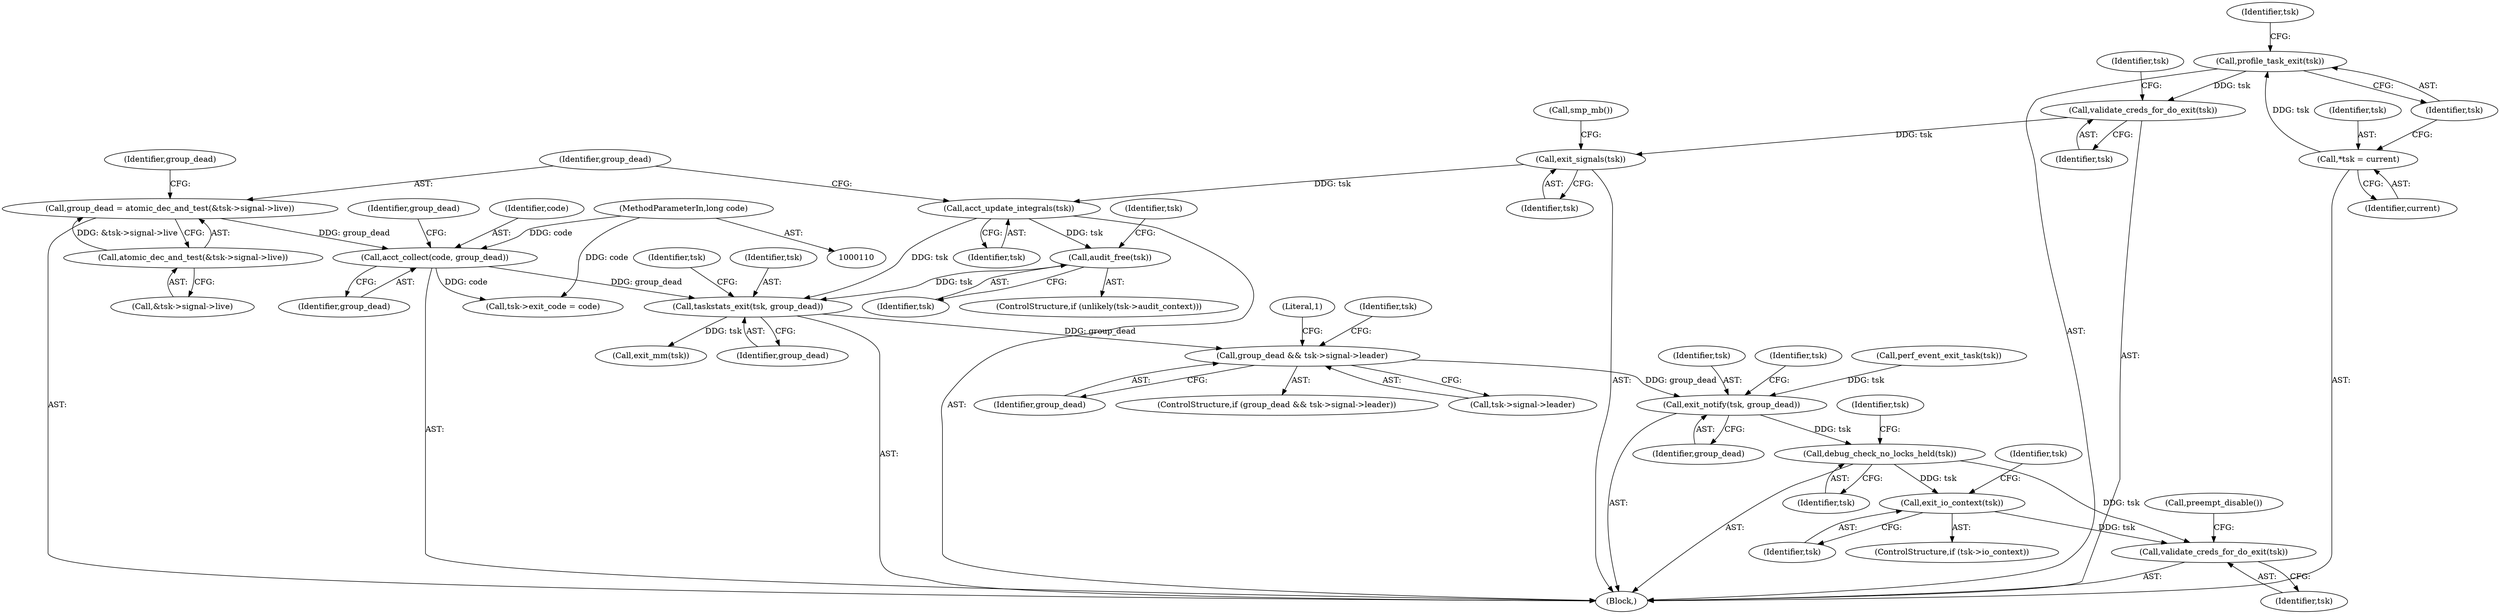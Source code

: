 digraph "0_linux_b69f2292063d2caf37ca9aec7d63ded203701bf3_0@API" {
"1000251" [label="(Call,group_dead && tsk->signal->leader)"];
"1000229" [label="(Call,taskstats_exit(tsk, group_dead))"];
"1000222" [label="(Call,audit_free(tsk))"];
"1000172" [label="(Call,acct_update_integrals(tsk))"];
"1000161" [label="(Call,exit_signals(tsk))"];
"1000142" [label="(Call,validate_creds_for_do_exit(tsk))"];
"1000118" [label="(Call,profile_task_exit(tsk))"];
"1000114" [label="(Call,*tsk = current)"];
"1000211" [label="(Call,acct_collect(code, group_dead))"];
"1000111" [label="(MethodParameterIn,long code)"];
"1000174" [label="(Call,group_dead = atomic_dec_and_test(&tsk->signal->live))"];
"1000176" [label="(Call,atomic_dec_and_test(&tsk->signal->live))"];
"1000271" [label="(Call,exit_notify(tsk, group_dead))"];
"1000292" [label="(Call,debug_check_no_locks_held(tsk))"];
"1000303" [label="(Call,exit_io_context(tsk))"];
"1000313" [label="(Call,validate_creds_for_do_exit(tsk))"];
"1000315" [label="(Call,preempt_disable())"];
"1000222" [label="(Call,audit_free(tsk))"];
"1000177" [label="(Call,&tsk->signal->live)"];
"1000293" [label="(Identifier,tsk)"];
"1000212" [label="(Identifier,code)"];
"1000272" [label="(Identifier,tsk)"];
"1000142" [label="(Call,validate_creds_for_do_exit(tsk))"];
"1000299" [label="(ControlStructure,if (tsk->io_context))"];
"1000251" [label="(Call,group_dead && tsk->signal->leader)"];
"1000259" [label="(Literal,1)"];
"1000211" [label="(Call,acct_collect(code, group_dead))"];
"1000175" [label="(Identifier,group_dead)"];
"1000161" [label="(Call,exit_signals(tsk))"];
"1000162" [label="(Identifier,tsk)"];
"1000124" [label="(Identifier,tsk)"];
"1000111" [label="(MethodParameterIn,long code)"];
"1000148" [label="(Identifier,tsk)"];
"1000112" [label="(Block,)"];
"1000233" [label="(Identifier,tsk)"];
"1000163" [label="(Call,smp_mb())"];
"1000304" [label="(Identifier,tsk)"];
"1000173" [label="(Identifier,tsk)"];
"1000276" [label="(Identifier,tsk)"];
"1000217" [label="(ControlStructure,if (unlikely(tsk->audit_context)))"];
"1000230" [label="(Identifier,tsk)"];
"1000172" [label="(Call,acct_update_integrals(tsk))"];
"1000229" [label="(Call,taskstats_exit(tsk, group_dead))"];
"1000271" [label="(Call,exit_notify(tsk, group_dead))"];
"1000213" [label="(Identifier,group_dead)"];
"1000232" [label="(Call,exit_mm(tsk))"];
"1000115" [label="(Identifier,tsk)"];
"1000253" [label="(Call,tsk->signal->leader)"];
"1000264" [label="(Identifier,tsk)"];
"1000114" [label="(Call,*tsk = current)"];
"1000184" [label="(Identifier,group_dead)"];
"1000303" [label="(Call,exit_io_context(tsk))"];
"1000313" [label="(Call,validate_creds_for_do_exit(tsk))"];
"1000118" [label="(Call,profile_task_exit(tsk))"];
"1000119" [label="(Identifier,tsk)"];
"1000273" [label="(Identifier,group_dead)"];
"1000143" [label="(Identifier,tsk)"];
"1000176" [label="(Call,atomic_dec_and_test(&tsk->signal->live))"];
"1000224" [label="(Call,tsk->exit_code = code)"];
"1000231" [label="(Identifier,group_dead)"];
"1000314" [label="(Identifier,tsk)"];
"1000174" [label="(Call,group_dead = atomic_dec_and_test(&tsk->signal->live))"];
"1000269" [label="(Call,perf_event_exit_task(tsk))"];
"1000292" [label="(Call,debug_check_no_locks_held(tsk))"];
"1000296" [label="(Identifier,tsk)"];
"1000223" [label="(Identifier,tsk)"];
"1000116" [label="(Identifier,current)"];
"1000215" [label="(Identifier,group_dead)"];
"1000252" [label="(Identifier,group_dead)"];
"1000250" [label="(ControlStructure,if (group_dead && tsk->signal->leader))"];
"1000307" [label="(Identifier,tsk)"];
"1000226" [label="(Identifier,tsk)"];
"1000251" -> "1000250"  [label="AST: "];
"1000251" -> "1000252"  [label="CFG: "];
"1000251" -> "1000253"  [label="CFG: "];
"1000252" -> "1000251"  [label="AST: "];
"1000253" -> "1000251"  [label="AST: "];
"1000259" -> "1000251"  [label="CFG: "];
"1000264" -> "1000251"  [label="CFG: "];
"1000229" -> "1000251"  [label="DDG: group_dead"];
"1000251" -> "1000271"  [label="DDG: group_dead"];
"1000229" -> "1000112"  [label="AST: "];
"1000229" -> "1000231"  [label="CFG: "];
"1000230" -> "1000229"  [label="AST: "];
"1000231" -> "1000229"  [label="AST: "];
"1000233" -> "1000229"  [label="CFG: "];
"1000222" -> "1000229"  [label="DDG: tsk"];
"1000172" -> "1000229"  [label="DDG: tsk"];
"1000211" -> "1000229"  [label="DDG: group_dead"];
"1000229" -> "1000232"  [label="DDG: tsk"];
"1000222" -> "1000217"  [label="AST: "];
"1000222" -> "1000223"  [label="CFG: "];
"1000223" -> "1000222"  [label="AST: "];
"1000226" -> "1000222"  [label="CFG: "];
"1000172" -> "1000222"  [label="DDG: tsk"];
"1000172" -> "1000112"  [label="AST: "];
"1000172" -> "1000173"  [label="CFG: "];
"1000173" -> "1000172"  [label="AST: "];
"1000175" -> "1000172"  [label="CFG: "];
"1000161" -> "1000172"  [label="DDG: tsk"];
"1000161" -> "1000112"  [label="AST: "];
"1000161" -> "1000162"  [label="CFG: "];
"1000162" -> "1000161"  [label="AST: "];
"1000163" -> "1000161"  [label="CFG: "];
"1000142" -> "1000161"  [label="DDG: tsk"];
"1000142" -> "1000112"  [label="AST: "];
"1000142" -> "1000143"  [label="CFG: "];
"1000143" -> "1000142"  [label="AST: "];
"1000148" -> "1000142"  [label="CFG: "];
"1000118" -> "1000142"  [label="DDG: tsk"];
"1000118" -> "1000112"  [label="AST: "];
"1000118" -> "1000119"  [label="CFG: "];
"1000119" -> "1000118"  [label="AST: "];
"1000124" -> "1000118"  [label="CFG: "];
"1000114" -> "1000118"  [label="DDG: tsk"];
"1000114" -> "1000112"  [label="AST: "];
"1000114" -> "1000116"  [label="CFG: "];
"1000115" -> "1000114"  [label="AST: "];
"1000116" -> "1000114"  [label="AST: "];
"1000119" -> "1000114"  [label="CFG: "];
"1000211" -> "1000112"  [label="AST: "];
"1000211" -> "1000213"  [label="CFG: "];
"1000212" -> "1000211"  [label="AST: "];
"1000213" -> "1000211"  [label="AST: "];
"1000215" -> "1000211"  [label="CFG: "];
"1000111" -> "1000211"  [label="DDG: code"];
"1000174" -> "1000211"  [label="DDG: group_dead"];
"1000211" -> "1000224"  [label="DDG: code"];
"1000111" -> "1000110"  [label="AST: "];
"1000111" -> "1000224"  [label="DDG: code"];
"1000174" -> "1000112"  [label="AST: "];
"1000174" -> "1000176"  [label="CFG: "];
"1000175" -> "1000174"  [label="AST: "];
"1000176" -> "1000174"  [label="AST: "];
"1000184" -> "1000174"  [label="CFG: "];
"1000176" -> "1000174"  [label="DDG: &tsk->signal->live"];
"1000176" -> "1000177"  [label="CFG: "];
"1000177" -> "1000176"  [label="AST: "];
"1000271" -> "1000112"  [label="AST: "];
"1000271" -> "1000273"  [label="CFG: "];
"1000272" -> "1000271"  [label="AST: "];
"1000273" -> "1000271"  [label="AST: "];
"1000276" -> "1000271"  [label="CFG: "];
"1000269" -> "1000271"  [label="DDG: tsk"];
"1000271" -> "1000292"  [label="DDG: tsk"];
"1000292" -> "1000112"  [label="AST: "];
"1000292" -> "1000293"  [label="CFG: "];
"1000293" -> "1000292"  [label="AST: "];
"1000296" -> "1000292"  [label="CFG: "];
"1000292" -> "1000303"  [label="DDG: tsk"];
"1000292" -> "1000313"  [label="DDG: tsk"];
"1000303" -> "1000299"  [label="AST: "];
"1000303" -> "1000304"  [label="CFG: "];
"1000304" -> "1000303"  [label="AST: "];
"1000307" -> "1000303"  [label="CFG: "];
"1000303" -> "1000313"  [label="DDG: tsk"];
"1000313" -> "1000112"  [label="AST: "];
"1000313" -> "1000314"  [label="CFG: "];
"1000314" -> "1000313"  [label="AST: "];
"1000315" -> "1000313"  [label="CFG: "];
}
